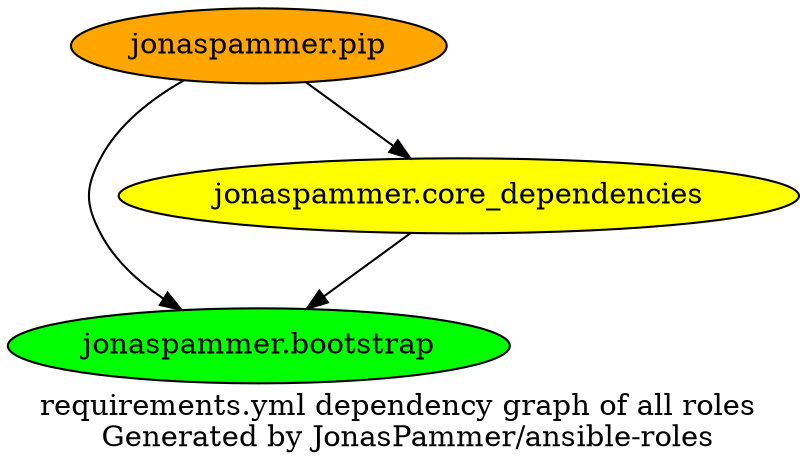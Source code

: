 digraph hierarchy {
  label = "requirements.yml dependency graph of all roles \n Generated by JonasPammer/ansible-roles" ;

  {
    "jonaspammer.bootstrap" [fillcolor=green style=filled]
    "jonaspammer.core_dependencies" [fillcolor=yellow style=filled]
    "jonaspammer.pip" [fillcolor=orange style=filled]
  }


  "jonaspammer.core_dependencies" -> {"jonaspammer.bootstrap"}
  "jonaspammer.pip" -> {"jonaspammer.bootstrap" "jonaspammer.core_dependencies"}
}